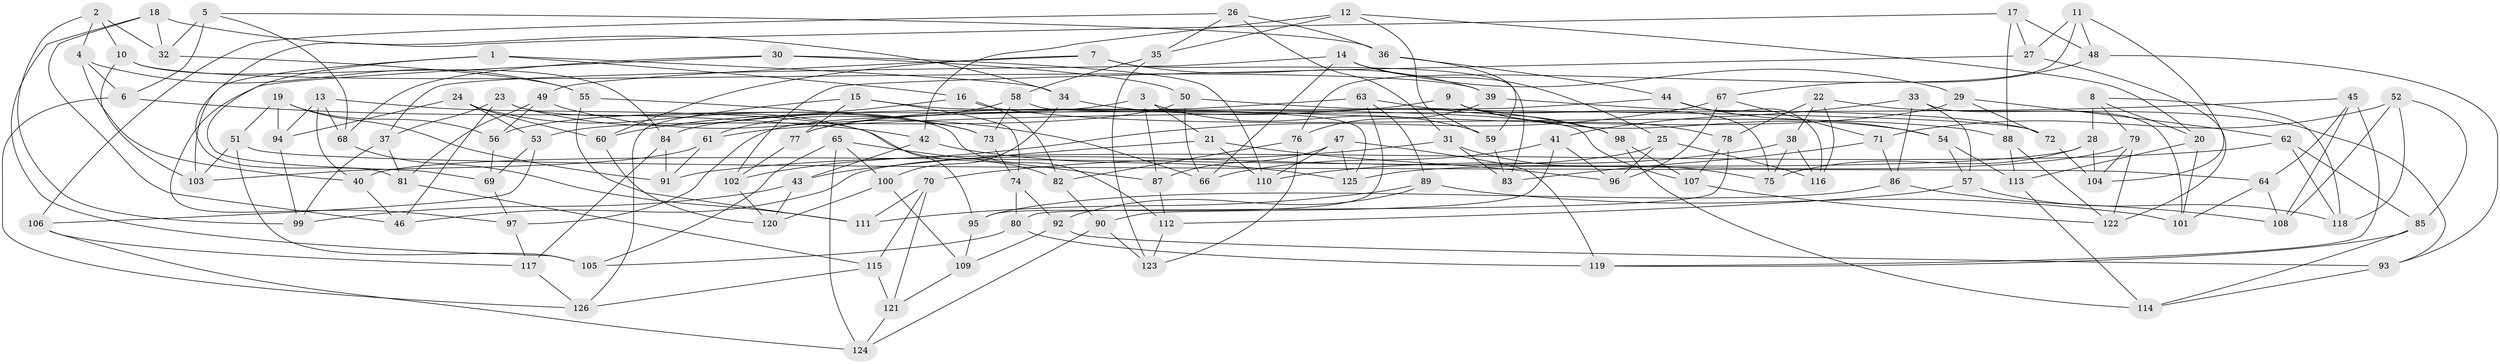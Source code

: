 // coarse degree distribution, {10: 0.02666666666666667, 4: 0.5866666666666667, 6: 0.22666666666666666, 11: 0.013333333333333334, 12: 0.013333333333333334, 8: 0.05333333333333334, 16: 0.013333333333333334, 7: 0.02666666666666667, 5: 0.02666666666666667, 3: 0.013333333333333334}
// Generated by graph-tools (version 1.1) at 2025/20/03/04/25 18:20:32]
// undirected, 126 vertices, 252 edges
graph export_dot {
graph [start="1"]
  node [color=gray90,style=filled];
  1;
  2;
  3;
  4;
  5;
  6;
  7;
  8;
  9;
  10;
  11;
  12;
  13;
  14;
  15;
  16;
  17;
  18;
  19;
  20;
  21;
  22;
  23;
  24;
  25;
  26;
  27;
  28;
  29;
  30;
  31;
  32;
  33;
  34;
  35;
  36;
  37;
  38;
  39;
  40;
  41;
  42;
  43;
  44;
  45;
  46;
  47;
  48;
  49;
  50;
  51;
  52;
  53;
  54;
  55;
  56;
  57;
  58;
  59;
  60;
  61;
  62;
  63;
  64;
  65;
  66;
  67;
  68;
  69;
  70;
  71;
  72;
  73;
  74;
  75;
  76;
  77;
  78;
  79;
  80;
  81;
  82;
  83;
  84;
  85;
  86;
  87;
  88;
  89;
  90;
  91;
  92;
  93;
  94;
  95;
  96;
  97;
  98;
  99;
  100;
  101;
  102;
  103;
  104;
  105;
  106;
  107;
  108;
  109;
  110;
  111;
  112;
  113;
  114;
  115;
  116;
  117;
  118;
  119;
  120;
  121;
  122;
  123;
  124;
  125;
  126;
  1 -- 34;
  1 -- 69;
  1 -- 103;
  1 -- 16;
  2 -- 4;
  2 -- 32;
  2 -- 99;
  2 -- 10;
  3 -- 59;
  3 -- 56;
  3 -- 21;
  3 -- 87;
  4 -- 40;
  4 -- 55;
  4 -- 6;
  5 -- 68;
  5 -- 32;
  5 -- 6;
  5 -- 36;
  6 -- 42;
  6 -- 126;
  7 -- 39;
  7 -- 49;
  7 -- 83;
  7 -- 60;
  8 -- 79;
  8 -- 28;
  8 -- 20;
  8 -- 118;
  9 -- 54;
  9 -- 77;
  9 -- 78;
  9 -- 75;
  10 -- 103;
  10 -- 39;
  10 -- 84;
  11 -- 76;
  11 -- 27;
  11 -- 104;
  11 -- 48;
  12 -- 59;
  12 -- 20;
  12 -- 42;
  12 -- 35;
  13 -- 68;
  13 -- 82;
  13 -- 40;
  13 -- 94;
  14 -- 29;
  14 -- 66;
  14 -- 37;
  14 -- 25;
  15 -- 74;
  15 -- 107;
  15 -- 77;
  15 -- 126;
  16 -- 82;
  16 -- 88;
  16 -- 60;
  17 -- 48;
  17 -- 81;
  17 -- 27;
  17 -- 88;
  18 -- 32;
  18 -- 105;
  18 -- 34;
  18 -- 46;
  19 -- 51;
  19 -- 56;
  19 -- 91;
  19 -- 94;
  20 -- 101;
  20 -- 113;
  21 -- 96;
  21 -- 110;
  21 -- 43;
  22 -- 78;
  22 -- 93;
  22 -- 38;
  22 -- 116;
  23 -- 73;
  23 -- 112;
  23 -- 37;
  23 -- 46;
  24 -- 53;
  24 -- 95;
  24 -- 60;
  24 -- 94;
  25 -- 46;
  25 -- 116;
  25 -- 96;
  26 -- 31;
  26 -- 106;
  26 -- 35;
  26 -- 36;
  27 -- 102;
  27 -- 122;
  28 -- 104;
  28 -- 40;
  28 -- 75;
  29 -- 62;
  29 -- 72;
  29 -- 77;
  30 -- 50;
  30 -- 110;
  30 -- 68;
  30 -- 97;
  31 -- 70;
  31 -- 75;
  31 -- 83;
  32 -- 55;
  33 -- 101;
  33 -- 41;
  33 -- 57;
  33 -- 86;
  34 -- 100;
  34 -- 98;
  35 -- 123;
  35 -- 58;
  36 -- 44;
  36 -- 59;
  37 -- 81;
  37 -- 99;
  38 -- 75;
  38 -- 116;
  38 -- 110;
  39 -- 76;
  39 -- 72;
  40 -- 46;
  41 -- 66;
  41 -- 96;
  41 -- 90;
  42 -- 125;
  42 -- 43;
  43 -- 120;
  43 -- 99;
  44 -- 97;
  44 -- 54;
  44 -- 116;
  45 -- 64;
  45 -- 108;
  45 -- 61;
  45 -- 119;
  47 -- 125;
  47 -- 87;
  47 -- 110;
  47 -- 119;
  48 -- 93;
  48 -- 67;
  49 -- 66;
  49 -- 81;
  49 -- 56;
  50 -- 72;
  50 -- 53;
  50 -- 66;
  51 -- 103;
  51 -- 105;
  51 -- 64;
  52 -- 71;
  52 -- 118;
  52 -- 108;
  52 -- 85;
  53 -- 106;
  53 -- 69;
  54 -- 113;
  54 -- 57;
  55 -- 73;
  55 -- 111;
  56 -- 69;
  57 -- 112;
  57 -- 118;
  58 -- 61;
  58 -- 73;
  58 -- 125;
  59 -- 83;
  60 -- 120;
  61 -- 103;
  61 -- 91;
  62 -- 85;
  62 -- 91;
  62 -- 118;
  63 -- 89;
  63 -- 98;
  63 -- 95;
  63 -- 84;
  64 -- 101;
  64 -- 108;
  65 -- 87;
  65 -- 100;
  65 -- 105;
  65 -- 124;
  67 -- 71;
  67 -- 102;
  67 -- 96;
  68 -- 111;
  69 -- 97;
  70 -- 121;
  70 -- 111;
  70 -- 115;
  71 -- 86;
  71 -- 83;
  72 -- 104;
  73 -- 74;
  74 -- 80;
  74 -- 92;
  76 -- 123;
  76 -- 82;
  77 -- 102;
  78 -- 107;
  78 -- 80;
  79 -- 122;
  79 -- 125;
  79 -- 104;
  80 -- 105;
  80 -- 119;
  81 -- 115;
  82 -- 90;
  84 -- 91;
  84 -- 117;
  85 -- 114;
  85 -- 119;
  86 -- 95;
  86 -- 108;
  87 -- 112;
  88 -- 122;
  88 -- 113;
  89 -- 101;
  89 -- 111;
  89 -- 92;
  90 -- 124;
  90 -- 123;
  92 -- 109;
  92 -- 93;
  93 -- 114;
  94 -- 99;
  95 -- 109;
  97 -- 117;
  98 -- 114;
  98 -- 107;
  100 -- 120;
  100 -- 109;
  102 -- 120;
  106 -- 124;
  106 -- 117;
  107 -- 122;
  109 -- 121;
  112 -- 123;
  113 -- 114;
  115 -- 126;
  115 -- 121;
  117 -- 126;
  121 -- 124;
}
